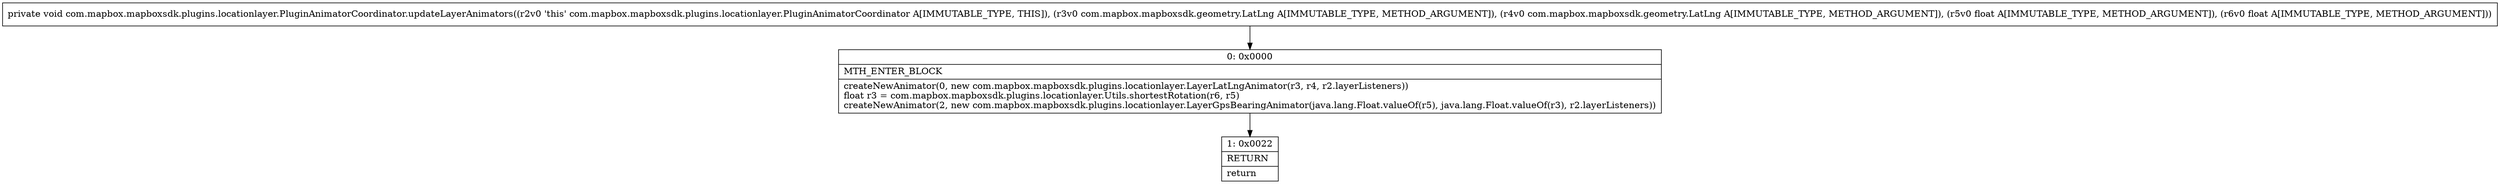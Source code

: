 digraph "CFG forcom.mapbox.mapboxsdk.plugins.locationlayer.PluginAnimatorCoordinator.updateLayerAnimators(Lcom\/mapbox\/mapboxsdk\/geometry\/LatLng;Lcom\/mapbox\/mapboxsdk\/geometry\/LatLng;FF)V" {
Node_0 [shape=record,label="{0\:\ 0x0000|MTH_ENTER_BLOCK\l|createNewAnimator(0, new com.mapbox.mapboxsdk.plugins.locationlayer.LayerLatLngAnimator(r3, r4, r2.layerListeners))\lfloat r3 = com.mapbox.mapboxsdk.plugins.locationlayer.Utils.shortestRotation(r6, r5)\lcreateNewAnimator(2, new com.mapbox.mapboxsdk.plugins.locationlayer.LayerGpsBearingAnimator(java.lang.Float.valueOf(r5), java.lang.Float.valueOf(r3), r2.layerListeners))\l}"];
Node_1 [shape=record,label="{1\:\ 0x0022|RETURN\l|return\l}"];
MethodNode[shape=record,label="{private void com.mapbox.mapboxsdk.plugins.locationlayer.PluginAnimatorCoordinator.updateLayerAnimators((r2v0 'this' com.mapbox.mapboxsdk.plugins.locationlayer.PluginAnimatorCoordinator A[IMMUTABLE_TYPE, THIS]), (r3v0 com.mapbox.mapboxsdk.geometry.LatLng A[IMMUTABLE_TYPE, METHOD_ARGUMENT]), (r4v0 com.mapbox.mapboxsdk.geometry.LatLng A[IMMUTABLE_TYPE, METHOD_ARGUMENT]), (r5v0 float A[IMMUTABLE_TYPE, METHOD_ARGUMENT]), (r6v0 float A[IMMUTABLE_TYPE, METHOD_ARGUMENT])) }"];
MethodNode -> Node_0;
Node_0 -> Node_1;
}

